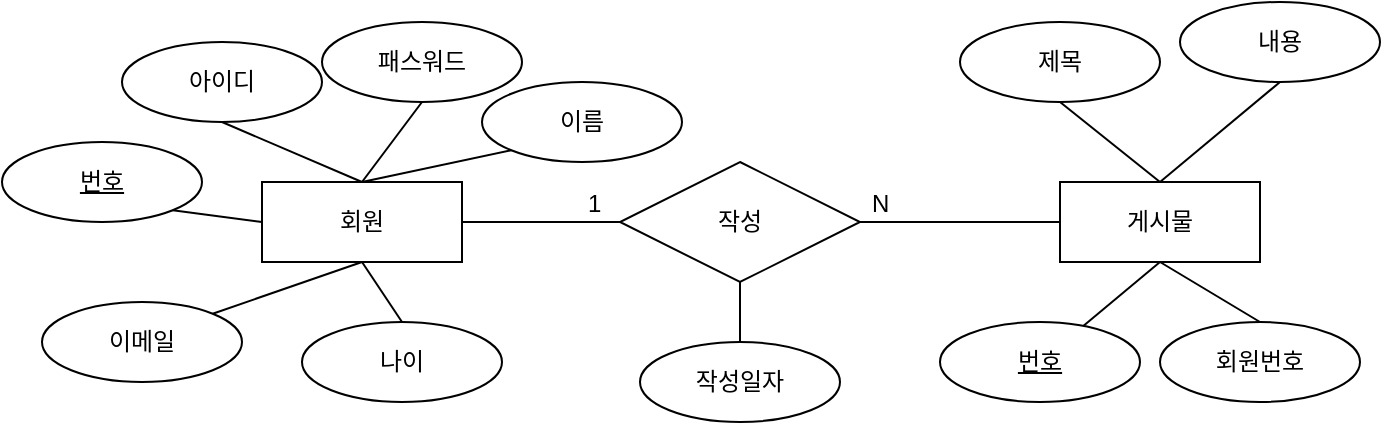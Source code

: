 <mxfile version="21.7.2" type="github" pages="2">
  <diagram name="페이지-1" id="7JXFBVl6lsvL9XaOEfCq">
    <mxGraphModel dx="1434" dy="830" grid="1" gridSize="10" guides="1" tooltips="1" connect="1" arrows="1" fold="1" page="1" pageScale="1" pageWidth="827" pageHeight="1169" math="0" shadow="0">
      <root>
        <mxCell id="0" />
        <mxCell id="1" parent="0" />
        <mxCell id="pCpg3VTPgmkk3PJnSu9n-1" value="회원" style="whiteSpace=wrap;html=1;align=center;" vertex="1" parent="1">
          <mxGeometry x="170" y="430" width="100" height="40" as="geometry" />
        </mxCell>
        <mxCell id="pCpg3VTPgmkk3PJnSu9n-2" value="번호" style="ellipse;whiteSpace=wrap;html=1;align=center;fontStyle=4;" vertex="1" parent="1">
          <mxGeometry x="40" y="410" width="100" height="40" as="geometry" />
        </mxCell>
        <mxCell id="pCpg3VTPgmkk3PJnSu9n-3" value="아이디" style="ellipse;whiteSpace=wrap;html=1;align=center;" vertex="1" parent="1">
          <mxGeometry x="100" y="360" width="100" height="40" as="geometry" />
        </mxCell>
        <mxCell id="pCpg3VTPgmkk3PJnSu9n-4" value="패스워드" style="ellipse;whiteSpace=wrap;html=1;align=center;" vertex="1" parent="1">
          <mxGeometry x="200" y="350" width="100" height="40" as="geometry" />
        </mxCell>
        <mxCell id="pCpg3VTPgmkk3PJnSu9n-5" value="이름" style="ellipse;whiteSpace=wrap;html=1;align=center;" vertex="1" parent="1">
          <mxGeometry x="280" y="380" width="100" height="40" as="geometry" />
        </mxCell>
        <mxCell id="pCpg3VTPgmkk3PJnSu9n-6" value="나이" style="ellipse;whiteSpace=wrap;html=1;align=center;" vertex="1" parent="1">
          <mxGeometry x="190" y="500" width="100" height="40" as="geometry" />
        </mxCell>
        <mxCell id="pCpg3VTPgmkk3PJnSu9n-7" value="이메일" style="ellipse;whiteSpace=wrap;html=1;align=center;" vertex="1" parent="1">
          <mxGeometry x="60" y="490" width="100" height="40" as="geometry" />
        </mxCell>
        <mxCell id="pCpg3VTPgmkk3PJnSu9n-11" value="" style="endArrow=none;html=1;rounded=0;exitX=0.5;exitY=0;exitDx=0;exitDy=0;entryX=0.5;entryY=1;entryDx=0;entryDy=0;" edge="1" parent="1" source="pCpg3VTPgmkk3PJnSu9n-1" target="pCpg3VTPgmkk3PJnSu9n-3">
          <mxGeometry relative="1" as="geometry">
            <mxPoint x="310" y="450" as="sourcePoint" />
            <mxPoint x="470" y="450" as="targetPoint" />
          </mxGeometry>
        </mxCell>
        <mxCell id="pCpg3VTPgmkk3PJnSu9n-12" value="" style="endArrow=none;html=1;rounded=0;exitX=0.5;exitY=0;exitDx=0;exitDy=0;entryX=0.5;entryY=1;entryDx=0;entryDy=0;" edge="1" parent="1" source="pCpg3VTPgmkk3PJnSu9n-1" target="pCpg3VTPgmkk3PJnSu9n-4">
          <mxGeometry relative="1" as="geometry">
            <mxPoint x="230" y="440" as="sourcePoint" />
            <mxPoint x="200" y="410" as="targetPoint" />
          </mxGeometry>
        </mxCell>
        <mxCell id="pCpg3VTPgmkk3PJnSu9n-13" value="" style="endArrow=none;html=1;rounded=0;exitX=0.5;exitY=0;exitDx=0;exitDy=0;entryX=0;entryY=1;entryDx=0;entryDy=0;" edge="1" parent="1" source="pCpg3VTPgmkk3PJnSu9n-1" target="pCpg3VTPgmkk3PJnSu9n-5">
          <mxGeometry relative="1" as="geometry">
            <mxPoint x="230" y="440" as="sourcePoint" />
            <mxPoint x="310" y="410" as="targetPoint" />
          </mxGeometry>
        </mxCell>
        <mxCell id="pCpg3VTPgmkk3PJnSu9n-14" value="" style="endArrow=none;html=1;rounded=0;exitX=0.5;exitY=1;exitDx=0;exitDy=0;entryX=0.5;entryY=0;entryDx=0;entryDy=0;" edge="1" parent="1" source="pCpg3VTPgmkk3PJnSu9n-1" target="pCpg3VTPgmkk3PJnSu9n-6">
          <mxGeometry relative="1" as="geometry">
            <mxPoint x="280" y="460" as="sourcePoint" />
            <mxPoint x="310" y="435" as="targetPoint" />
          </mxGeometry>
        </mxCell>
        <mxCell id="pCpg3VTPgmkk3PJnSu9n-15" value="" style="endArrow=none;html=1;rounded=0;entryX=1;entryY=0;entryDx=0;entryDy=0;" edge="1" parent="1" target="pCpg3VTPgmkk3PJnSu9n-7">
          <mxGeometry relative="1" as="geometry">
            <mxPoint x="220" y="470" as="sourcePoint" />
            <mxPoint x="250" y="510" as="targetPoint" />
          </mxGeometry>
        </mxCell>
        <mxCell id="pCpg3VTPgmkk3PJnSu9n-16" value="" style="endArrow=none;html=1;rounded=0;entryX=1;entryY=1;entryDx=0;entryDy=0;exitX=0;exitY=0.5;exitDx=0;exitDy=0;" edge="1" parent="1" source="pCpg3VTPgmkk3PJnSu9n-1" target="pCpg3VTPgmkk3PJnSu9n-2">
          <mxGeometry relative="1" as="geometry">
            <mxPoint x="230" y="480" as="sourcePoint" />
            <mxPoint x="155" y="506" as="targetPoint" />
          </mxGeometry>
        </mxCell>
        <mxCell id="pCpg3VTPgmkk3PJnSu9n-17" value="게시물" style="whiteSpace=wrap;html=1;align=center;" vertex="1" parent="1">
          <mxGeometry x="569" y="430" width="100" height="40" as="geometry" />
        </mxCell>
        <mxCell id="pCpg3VTPgmkk3PJnSu9n-18" value="번호" style="ellipse;whiteSpace=wrap;html=1;align=center;fontStyle=4;" vertex="1" parent="1">
          <mxGeometry x="509" y="500" width="100" height="40" as="geometry" />
        </mxCell>
        <mxCell id="pCpg3VTPgmkk3PJnSu9n-19" value="제목" style="ellipse;whiteSpace=wrap;html=1;align=center;" vertex="1" parent="1">
          <mxGeometry x="519" y="350" width="100" height="40" as="geometry" />
        </mxCell>
        <mxCell id="pCpg3VTPgmkk3PJnSu9n-20" value="내용" style="ellipse;whiteSpace=wrap;html=1;align=center;" vertex="1" parent="1">
          <mxGeometry x="629" y="340" width="100" height="40" as="geometry" />
        </mxCell>
        <mxCell id="pCpg3VTPgmkk3PJnSu9n-21" value="작성일자" style="ellipse;whiteSpace=wrap;html=1;align=center;" vertex="1" parent="1">
          <mxGeometry x="359" y="510" width="100" height="40" as="geometry" />
        </mxCell>
        <mxCell id="pCpg3VTPgmkk3PJnSu9n-22" value="회원번호" style="ellipse;whiteSpace=wrap;html=1;align=center;" vertex="1" parent="1">
          <mxGeometry x="619" y="500" width="100" height="40" as="geometry" />
        </mxCell>
        <mxCell id="pCpg3VTPgmkk3PJnSu9n-24" value="" style="endArrow=none;html=1;rounded=0;exitX=0.5;exitY=0;exitDx=0;exitDy=0;entryX=0.5;entryY=1;entryDx=0;entryDy=0;" edge="1" parent="1" source="pCpg3VTPgmkk3PJnSu9n-17" target="pCpg3VTPgmkk3PJnSu9n-19">
          <mxGeometry relative="1" as="geometry">
            <mxPoint x="709" y="450" as="sourcePoint" />
            <mxPoint x="869" y="450" as="targetPoint" />
          </mxGeometry>
        </mxCell>
        <mxCell id="pCpg3VTPgmkk3PJnSu9n-25" value="" style="endArrow=none;html=1;rounded=0;exitX=0.5;exitY=0;exitDx=0;exitDy=0;entryX=0.5;entryY=1;entryDx=0;entryDy=0;" edge="1" parent="1" source="pCpg3VTPgmkk3PJnSu9n-17" target="pCpg3VTPgmkk3PJnSu9n-20">
          <mxGeometry relative="1" as="geometry">
            <mxPoint x="629" y="440" as="sourcePoint" />
            <mxPoint x="599" y="410" as="targetPoint" />
          </mxGeometry>
        </mxCell>
        <mxCell id="pCpg3VTPgmkk3PJnSu9n-26" value="" style="endArrow=none;html=1;rounded=0;exitX=0.5;exitY=1;exitDx=0;exitDy=0;" edge="1" parent="1" source="pCpg3VTPgmkk3PJnSu9n-32" target="pCpg3VTPgmkk3PJnSu9n-21">
          <mxGeometry relative="1" as="geometry">
            <mxPoint x="629" y="440" as="sourcePoint" />
            <mxPoint x="709" y="410" as="targetPoint" />
          </mxGeometry>
        </mxCell>
        <mxCell id="pCpg3VTPgmkk3PJnSu9n-27" value="" style="endArrow=none;html=1;rounded=0;exitX=0.5;exitY=1;exitDx=0;exitDy=0;entryX=0.5;entryY=0;entryDx=0;entryDy=0;" edge="1" parent="1" source="pCpg3VTPgmkk3PJnSu9n-17" target="pCpg3VTPgmkk3PJnSu9n-22">
          <mxGeometry relative="1" as="geometry">
            <mxPoint x="679" y="460" as="sourcePoint" />
            <mxPoint x="709" y="435" as="targetPoint" />
          </mxGeometry>
        </mxCell>
        <mxCell id="pCpg3VTPgmkk3PJnSu9n-29" value="" style="endArrow=none;html=1;rounded=0;exitX=0.5;exitY=1;exitDx=0;exitDy=0;" edge="1" parent="1" source="pCpg3VTPgmkk3PJnSu9n-17" target="pCpg3VTPgmkk3PJnSu9n-18">
          <mxGeometry relative="1" as="geometry">
            <mxPoint x="619" y="430" as="sourcePoint" />
            <mxPoint x="554" y="506" as="targetPoint" />
          </mxGeometry>
        </mxCell>
        <mxCell id="pCpg3VTPgmkk3PJnSu9n-32" value="작성" style="shape=rhombus;perimeter=rhombusPerimeter;whiteSpace=wrap;html=1;align=center;" vertex="1" parent="1">
          <mxGeometry x="349" y="420" width="120" height="60" as="geometry" />
        </mxCell>
        <mxCell id="pCpg3VTPgmkk3PJnSu9n-34" value="" style="endArrow=none;html=1;rounded=0;exitX=1;exitY=0.5;exitDx=0;exitDy=0;" edge="1" parent="1" source="pCpg3VTPgmkk3PJnSu9n-1">
          <mxGeometry relative="1" as="geometry">
            <mxPoint x="310" y="450" as="sourcePoint" />
            <mxPoint x="350" y="450" as="targetPoint" />
          </mxGeometry>
        </mxCell>
        <mxCell id="pCpg3VTPgmkk3PJnSu9n-35" value="" style="endArrow=none;html=1;rounded=0;exitX=1;exitY=0.5;exitDx=0;exitDy=0;entryX=0;entryY=0.5;entryDx=0;entryDy=0;" edge="1" parent="1" source="pCpg3VTPgmkk3PJnSu9n-32" target="pCpg3VTPgmkk3PJnSu9n-17">
          <mxGeometry relative="1" as="geometry">
            <mxPoint x="280" y="460" as="sourcePoint" />
            <mxPoint x="360" y="460" as="targetPoint" />
          </mxGeometry>
        </mxCell>
        <mxCell id="pCpg3VTPgmkk3PJnSu9n-36" value="1" style="text;strokeColor=none;fillColor=none;spacingLeft=4;spacingRight=4;overflow=hidden;rotatable=0;points=[[0,0.5],[1,0.5]];portConstraint=eastwest;fontSize=12;whiteSpace=wrap;html=1;" vertex="1" parent="1">
          <mxGeometry x="327" y="427" width="40" height="30" as="geometry" />
        </mxCell>
        <mxCell id="pCpg3VTPgmkk3PJnSu9n-38" value="N" style="text;strokeColor=none;fillColor=none;spacingLeft=4;spacingRight=4;overflow=hidden;rotatable=0;points=[[0,0.5],[1,0.5]];portConstraint=eastwest;fontSize=12;whiteSpace=wrap;html=1;" vertex="1" parent="1">
          <mxGeometry x="469" y="427" width="40" height="30" as="geometry" />
        </mxCell>
      </root>
    </mxGraphModel>
  </diagram>
  <diagram id="yjOyxNdPidVBbdSrCd-l" name="페이지-2">
    <mxGraphModel dx="1434" dy="830" grid="1" gridSize="10" guides="1" tooltips="1" connect="1" arrows="1" fold="1" page="1" pageScale="1" pageWidth="827" pageHeight="1169" math="0" shadow="0">
      <root>
        <mxCell id="0" />
        <mxCell id="1" parent="0" />
        <mxCell id="tY-HPv0YXbD1lK-fyZLv-18" value="회원" style="swimlane;childLayout=stackLayout;horizontal=1;startSize=50;horizontalStack=0;rounded=1;fontSize=14;fontStyle=0;strokeWidth=2;resizeParent=0;resizeLast=1;shadow=0;dashed=0;align=center;arcSize=4;whiteSpace=wrap;html=1;" vertex="1" parent="1">
          <mxGeometry x="150" y="190" width="140" height="160" as="geometry" />
        </mxCell>
        <mxCell id="tY-HPv0YXbD1lK-fyZLv-19" value="+번호(PK)&lt;br&gt;+아이디&lt;br&gt;+패스워드&lt;br&gt;+이름&lt;br&gt;+나이&lt;br&gt;+이메일" style="align=left;strokeColor=none;fillColor=none;spacingLeft=4;fontSize=12;verticalAlign=top;resizable=0;rotatable=0;part=1;html=1;" vertex="1" parent="tY-HPv0YXbD1lK-fyZLv-18">
          <mxGeometry y="50" width="140" height="110" as="geometry" />
        </mxCell>
        <mxCell id="tY-HPv0YXbD1lK-fyZLv-22" value="게시물" style="swimlane;childLayout=stackLayout;horizontal=1;startSize=50;horizontalStack=0;rounded=1;fontSize=14;fontStyle=0;strokeWidth=2;resizeParent=0;resizeLast=1;shadow=0;dashed=0;align=center;arcSize=4;whiteSpace=wrap;html=1;" vertex="1" parent="1">
          <mxGeometry x="480" y="190" width="140" height="160" as="geometry" />
        </mxCell>
        <mxCell id="tY-HPv0YXbD1lK-fyZLv-23" value="+번호(PK)&lt;br&gt;+제목&lt;br&gt;+내용&lt;br&gt;+작성일자&lt;br&gt;+회원번호(FK)" style="align=left;strokeColor=none;fillColor=none;spacingLeft=4;fontSize=12;verticalAlign=top;resizable=0;rotatable=0;part=1;html=1;" vertex="1" parent="tY-HPv0YXbD1lK-fyZLv-22">
          <mxGeometry y="50" width="140" height="110" as="geometry" />
        </mxCell>
        <mxCell id="tY-HPv0YXbD1lK-fyZLv-24" value="" style="edgeStyle=entityRelationEdgeStyle;fontSize=12;html=1;endArrow=ERoneToMany;rounded=0;exitX=0.994;exitY=0.425;exitDx=0;exitDy=0;exitPerimeter=0;entryX=-0.02;entryY=0.418;entryDx=0;entryDy=0;entryPerimeter=0;" edge="1" parent="1" source="tY-HPv0YXbD1lK-fyZLv-19" target="tY-HPv0YXbD1lK-fyZLv-23">
          <mxGeometry width="100" height="100" relative="1" as="geometry">
            <mxPoint x="360" y="340" as="sourcePoint" />
            <mxPoint x="460" y="240" as="targetPoint" />
          </mxGeometry>
        </mxCell>
        <mxCell id="tY-HPv0YXbD1lK-fyZLv-29" value="1" style="text;strokeColor=none;fillColor=none;spacingLeft=4;spacingRight=4;overflow=hidden;rotatable=0;points=[[0,0.5],[1,0.5]];portConstraint=eastwest;fontSize=12;whiteSpace=wrap;html=1;" vertex="1" parent="1">
          <mxGeometry x="300" y="255" width="40" height="30" as="geometry" />
        </mxCell>
        <mxCell id="tY-HPv0YXbD1lK-fyZLv-30" value="N" style="text;strokeColor=none;fillColor=none;spacingLeft=4;spacingRight=4;overflow=hidden;rotatable=0;points=[[0,0.5],[1,0.5]];portConstraint=eastwest;fontSize=12;whiteSpace=wrap;html=1;" vertex="1" parent="1">
          <mxGeometry x="440" y="255" width="40" height="30" as="geometry" />
        </mxCell>
      </root>
    </mxGraphModel>
  </diagram>
</mxfile>
